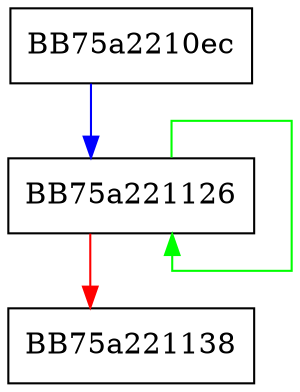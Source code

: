 digraph dotnet_metadata_t {
  node [shape="box"];
  graph [splines=ortho];
  BB75a2210ec -> BB75a221126 [color="blue"];
  BB75a221126 -> BB75a221126 [color="green"];
  BB75a221126 -> BB75a221138 [color="red"];
}
